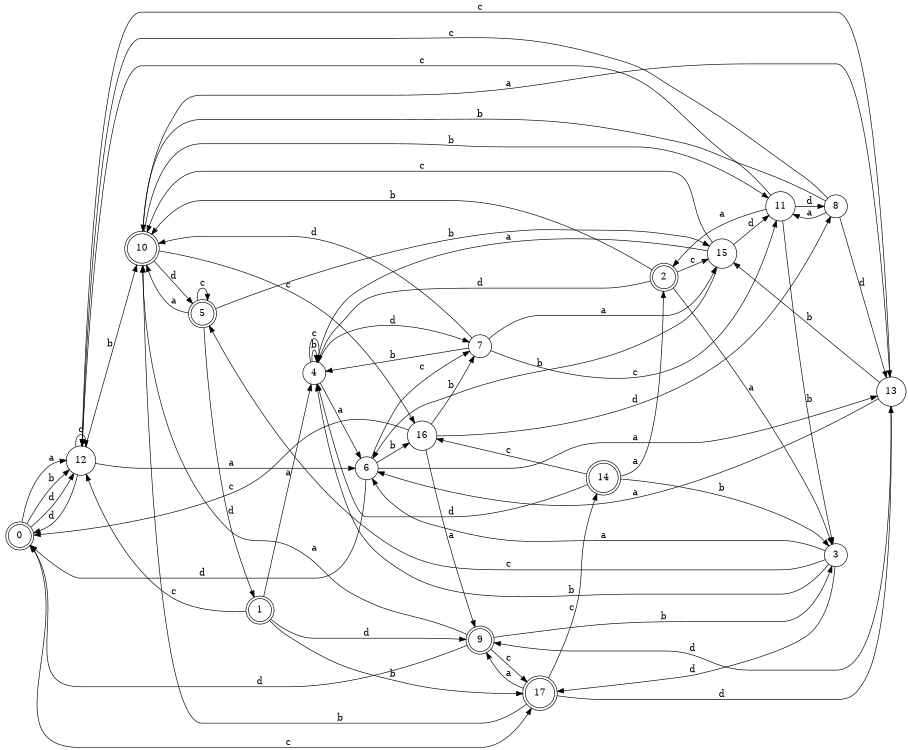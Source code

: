 digraph n15_9 {
__start0 [label="" shape="none"];

rankdir=LR;
size="8,5";

s0 [style="rounded,filled", color="black", fillcolor="white" shape="doublecircle", label="0"];
s1 [style="rounded,filled", color="black", fillcolor="white" shape="doublecircle", label="1"];
s2 [style="rounded,filled", color="black", fillcolor="white" shape="doublecircle", label="2"];
s3 [style="filled", color="black", fillcolor="white" shape="circle", label="3"];
s4 [style="filled", color="black", fillcolor="white" shape="circle", label="4"];
s5 [style="rounded,filled", color="black", fillcolor="white" shape="doublecircle", label="5"];
s6 [style="filled", color="black", fillcolor="white" shape="circle", label="6"];
s7 [style="filled", color="black", fillcolor="white" shape="circle", label="7"];
s8 [style="filled", color="black", fillcolor="white" shape="circle", label="8"];
s9 [style="rounded,filled", color="black", fillcolor="white" shape="doublecircle", label="9"];
s10 [style="rounded,filled", color="black", fillcolor="white" shape="doublecircle", label="10"];
s11 [style="filled", color="black", fillcolor="white" shape="circle", label="11"];
s12 [style="filled", color="black", fillcolor="white" shape="circle", label="12"];
s13 [style="filled", color="black", fillcolor="white" shape="circle", label="13"];
s14 [style="rounded,filled", color="black", fillcolor="white" shape="doublecircle", label="14"];
s15 [style="filled", color="black", fillcolor="white" shape="circle", label="15"];
s16 [style="filled", color="black", fillcolor="white" shape="circle", label="16"];
s17 [style="rounded,filled", color="black", fillcolor="white" shape="doublecircle", label="17"];
s0 -> s12 [label="a"];
s0 -> s12 [label="b"];
s0 -> s17 [label="c"];
s0 -> s12 [label="d"];
s1 -> s4 [label="a"];
s1 -> s17 [label="b"];
s1 -> s12 [label="c"];
s1 -> s9 [label="d"];
s2 -> s3 [label="a"];
s2 -> s10 [label="b"];
s2 -> s15 [label="c"];
s2 -> s4 [label="d"];
s3 -> s6 [label="a"];
s3 -> s4 [label="b"];
s3 -> s5 [label="c"];
s3 -> s17 [label="d"];
s4 -> s6 [label="a"];
s4 -> s4 [label="b"];
s4 -> s4 [label="c"];
s4 -> s7 [label="d"];
s5 -> s10 [label="a"];
s5 -> s15 [label="b"];
s5 -> s5 [label="c"];
s5 -> s1 [label="d"];
s6 -> s13 [label="a"];
s6 -> s16 [label="b"];
s6 -> s7 [label="c"];
s6 -> s0 [label="d"];
s7 -> s15 [label="a"];
s7 -> s4 [label="b"];
s7 -> s11 [label="c"];
s7 -> s10 [label="d"];
s8 -> s11 [label="a"];
s8 -> s10 [label="b"];
s8 -> s12 [label="c"];
s8 -> s13 [label="d"];
s9 -> s10 [label="a"];
s9 -> s3 [label="b"];
s9 -> s17 [label="c"];
s9 -> s0 [label="d"];
s10 -> s13 [label="a"];
s10 -> s11 [label="b"];
s10 -> s16 [label="c"];
s10 -> s5 [label="d"];
s11 -> s2 [label="a"];
s11 -> s3 [label="b"];
s11 -> s12 [label="c"];
s11 -> s8 [label="d"];
s12 -> s6 [label="a"];
s12 -> s10 [label="b"];
s12 -> s12 [label="c"];
s12 -> s0 [label="d"];
s13 -> s6 [label="a"];
s13 -> s15 [label="b"];
s13 -> s12 [label="c"];
s13 -> s9 [label="d"];
s14 -> s2 [label="a"];
s14 -> s3 [label="b"];
s14 -> s16 [label="c"];
s14 -> s4 [label="d"];
s15 -> s4 [label="a"];
s15 -> s6 [label="b"];
s15 -> s10 [label="c"];
s15 -> s11 [label="d"];
s16 -> s9 [label="a"];
s16 -> s7 [label="b"];
s16 -> s0 [label="c"];
s16 -> s8 [label="d"];
s17 -> s9 [label="a"];
s17 -> s10 [label="b"];
s17 -> s14 [label="c"];
s17 -> s13 [label="d"];

}